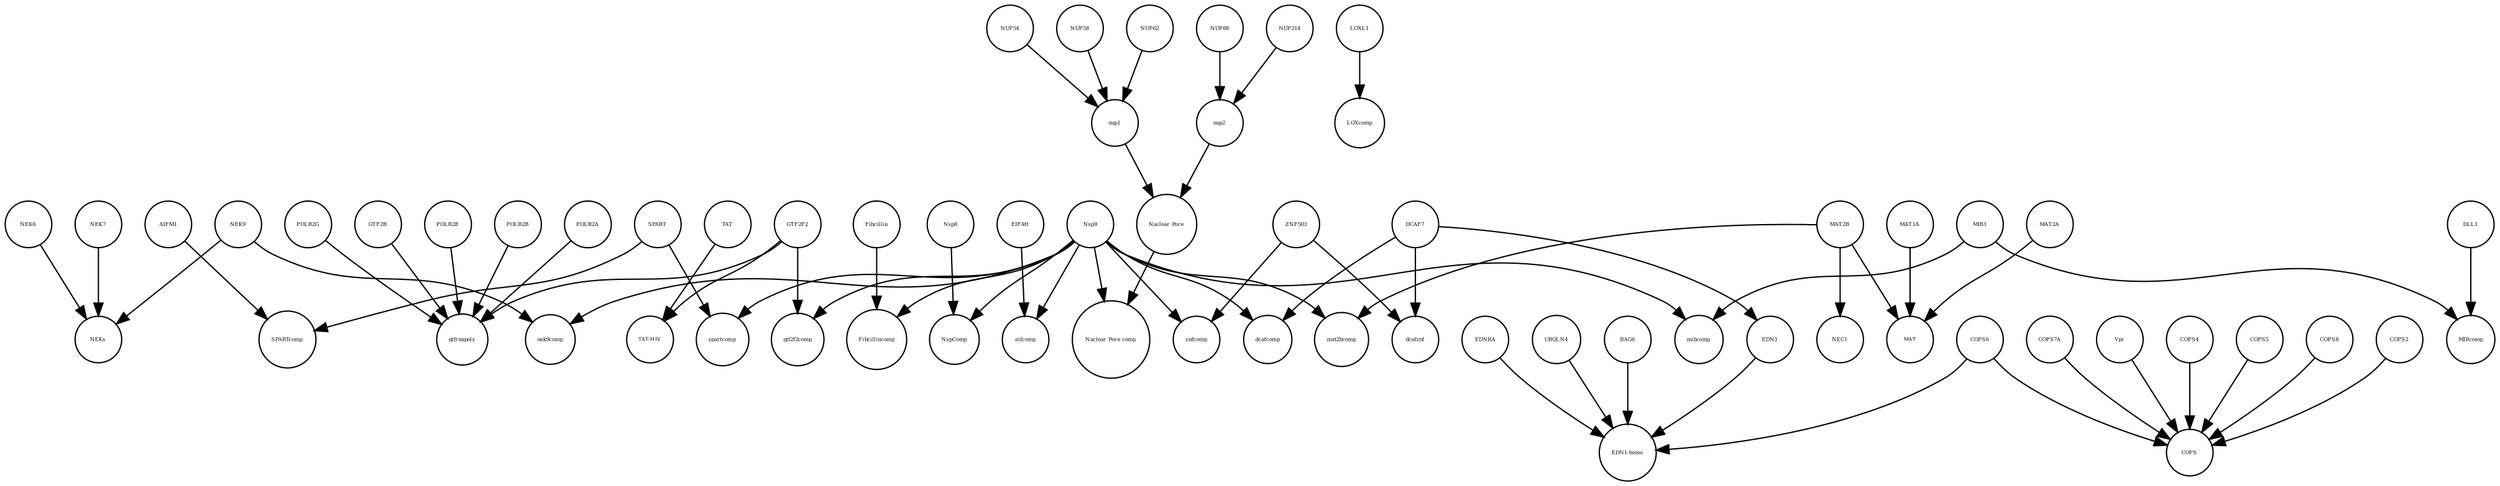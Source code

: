 strict digraph  {
nek9comp [annotation="", bipartite=0, cls=complex, fontsize=4, label=nek9comp, shape=circle];
spartcomp [annotation="", bipartite=0, cls=complex, fontsize=4, label=spartcomp, shape=circle];
gtf2f2comp [annotation="", bipartite=0, cls=complex, fontsize=4, label=gtf2f2comp, shape=circle];
POLR2A [annotation=urn_miriam_uniprot_P30876, bipartite=0, cls=macromolecule, fontsize=4, label=POLR2A, shape=circle];
BAG6 [annotation="", bipartite=0, cls=macromolecule, fontsize=4, label=BAG6, shape=circle];
"Nuclear Pore" [annotation="", bipartite=0, cls=complex, fontsize=4, label="Nuclear Pore", shape=circle];
mat2bcomp [annotation="", bipartite=0, cls=complex, fontsize=4, label=mat2bcomp, shape=circle];
dcafznf [annotation="", bipartite=0, cls=complex, fontsize=4, label=dcafznf, shape=circle];
gtfrnapoly [annotation="", bipartite=0, cls=complex, fontsize=4, label=gtfrnapoly, shape=circle];
"TAT-HIV" [annotation="", bipartite=0, cls=complex, fontsize=4, label="TAT-HIV", shape=circle];
COPS7A [annotation="", bipartite=0, cls=macromolecule, fontsize=4, label=COPS7A, shape=circle];
EDNRA [annotation="", bipartite=0, cls=macromolecule, fontsize=4, label=EDNRA, shape=circle];
"EDN1-homo" [annotation="", bipartite=0, cls=complex, fontsize=4, label="EDN1-homo", shape=circle];
Vpr [annotation="", bipartite=0, cls=macromolecule, fontsize=4, label=Vpr, shape=circle];
znfcomp [annotation="", bipartite=0, cls=complex, fontsize=4, label=znfcomp, shape=circle];
Fibrillincomp [annotation="", bipartite=0, cls=complex, fontsize=4, label=Fibrillincomp, shape=circle];
NEK9 [annotation=urn_miriam_uniprot_Q8TD19, bipartite=0, cls=macromolecule, fontsize=4, label=NEK9, shape=circle];
GTF2B [annotation="", bipartite=0, cls=macromolecule, fontsize=4, label=GTF2B, shape=circle];
AIFM1 [annotation="", bipartite=0, cls=macromolecule, fontsize=4, label=AIFM1, shape=circle];
DLL1 [annotation="", bipartite=0, cls=macromolecule, fontsize=4, label=DLL1, shape=circle];
MAT2B [annotation="urn_miriam_uniprot_Q9NZL9|urn_miriam_pubmed_10644686|urn_miriam_pubmed_23189196|urn_miriam_pubmed_25075345|urn_miriam_pubmed_23425511", bipartite=0, cls=macromolecule, fontsize=4, label=MAT2B, shape=circle];
POLR2G [annotation="", bipartite=0, cls=macromolecule, fontsize=4, label=POLR2G, shape=circle];
ZNF503 [annotation=urn_miriam_uniprot_Q96F45, bipartite=0, cls=macromolecule, fontsize=4, label=ZNF503, shape=circle];
Nsp9 [annotation="urn_miriam_uniprot_P0DTD1|urn_miriam_ncbiprotein_YP_009725305", bipartite=0, cls=macromolecule, fontsize=4, label=Nsp9, shape=circle];
MAT [annotation="", bipartite=0, cls=complex, fontsize=4, label=MAT, shape=circle];
NUP58 [annotation=urn_miriam_uniprot_Q9BVL2, bipartite=0, cls=macromolecule, fontsize=4, label=NUP58, shape=circle];
NUP62 [annotation=urn_miriam_uniprot_P37198, bipartite=0, cls=macromolecule, fontsize=4, label=NUP62, shape=circle];
MIBcomp [annotation="", bipartite=0, cls=complex, fontsize=4, label=MIBcomp, shape=circle];
NUP88 [annotation="urn_miriam_uniprot_Q99567|urn_miriam_pubmed_30543681", bipartite=0, cls=macromolecule, fontsize=4, label=NUP88, shape=circle];
LOXL1 [annotation="", bipartite=0, cls=macromolecule, fontsize=4, label=LOXL1, shape=circle];
POLR2B [annotation="", bipartite=0, cls=macromolecule, fontsize=4, label=POLR2B, shape=circle];
EIF4H [annotation="urn_miriam_uniprot_Q15056|urn_miriam_pubmed_10585411|urn_miriam_pubmed_11418588", bipartite=0, cls=macromolecule, fontsize=4, label=EIF4H, shape=circle];
NEC1 [annotation="", bipartite=0, cls=complex, fontsize=4, label=NEC1, shape=circle];
NspComp [annotation="", bipartite=0, cls=complex, fontsize=4, label=NspComp, shape=circle];
MAT1A [annotation="", bipartite=0, cls=macromolecule, fontsize=4, label=MAT1A, shape=circle];
SPART [annotation=urn_miriam_uniprot_Q8N0X7, bipartite=0, cls=macromolecule, fontsize=4, label=SPART, shape=circle];
POLR2E [annotation="", bipartite=0, cls=macromolecule, fontsize=4, label=POLR2E, shape=circle];
TAT [annotation="", bipartite=0, cls=macromolecule, fontsize=4, label=TAT, shape=circle];
COPS4 [annotation="", bipartite=0, cls=macromolecule, fontsize=4, label=COPS4, shape=circle];
Nsp8 [annotation="urn_miriam_uniprot_P0DTD1|urn_miriam_ncbiprotein_YP_009725304", bipartite=0, cls=macromolecule, fontsize=4, label=Nsp8, shape=circle];
COPS5 [annotation="", bipartite=0, cls=macromolecule, fontsize=4, label=COPS5, shape=circle];
nup1 [annotation="", bipartite=0, cls=complex, fontsize=4, label=nup1, shape=circle];
eifcomp [annotation="", bipartite=0, cls=complex, fontsize=4, label=eifcomp, shape=circle];
dcafcomp [annotation="", bipartite=0, cls=complex, fontsize=4, label=dcafcomp, shape=circle];
Fibrillin [annotation="", bipartite=0, cls=complex, fontsize=4, label=Fibrillin, shape=circle];
NEKs [annotation="", bipartite=0, cls=complex, fontsize=4, label=NEKs, shape=circle];
MAT2A [annotation="", bipartite=0, cls=macromolecule, fontsize=4, label=MAT2A, shape=circle];
COPS6 [annotation="", bipartite=0, cls=macromolecule, fontsize=4, label=COPS6, shape=circle];
mibcomp [annotation="", bipartite=0, cls=complex, fontsize=4, label=mibcomp, shape=circle];
EDN1 [annotation=urn_miriam_uniprot_P05305, bipartite=0, cls=macromolecule, fontsize=4, label=EDN1, shape=circle];
COPS8 [annotation="", bipartite=0, cls=macromolecule, fontsize=4, label=COPS8, shape=circle];
UBQLN4 [annotation="", bipartite=0, cls=macromolecule, fontsize=4, label=UBQLN4, shape=circle];
nup2 [annotation="", bipartite=0, cls=complex, fontsize=4, label=nup2, shape=circle];
GTF2F2 [annotation="urn_miriam_uniprot_P13984|urn_miriam_pubmed_10428810", bipartite=0, cls=macromolecule, fontsize=4, label=GTF2F2, shape=circle];
NEK6 [annotation="", bipartite=0, cls=macromolecule, fontsize=4, label=NEK6, shape=circle];
COPS2 [annotation="", bipartite=0, cls=macromolecule, fontsize=4, label=COPS2, shape=circle];
NUP214 [annotation=urn_miriam_uniprot_P35658, bipartite=0, cls=macromolecule, fontsize=4, label=NUP214, shape=circle];
COPS [annotation="", bipartite=0, cls=complex, fontsize=4, label=COPS, shape=circle];
LOXcomp [annotation="", bipartite=0, cls=complex, fontsize=4, label=LOXcomp, shape=circle];
SPARTcomp [annotation="", bipartite=0, cls=complex, fontsize=4, label=SPARTcomp, shape=circle];
MIB1 [annotation="urn_miriam_uniprot_Q86YT6|urn_miriam_pubmed_24185901", bipartite=0, cls=macromolecule, fontsize=4, label=MIB1, shape=circle];
"Nuclear Pore comp" [annotation="", bipartite=0, cls=complex, fontsize=4, label="Nuclear Pore comp", shape=circle];
NUP54 [annotation=urn_miriam_uniprot_Q7Z3B4, bipartite=0, cls=macromolecule, fontsize=4, label=NUP54, shape=circle];
NEK7 [annotation="", bipartite=0, cls=macromolecule, fontsize=4, label=NEK7, shape=circle];
DCAF7 [annotation="urn_miriam_uniprot_P61962|urn_miriam_pubmed_16887337|urn_miriam_pubmed_16949367", bipartite=0, cls=macromolecule, fontsize=4, label=DCAF7, shape=circle];
POLR2A -> gtfrnapoly  [annotation="", interaction_type=production];
BAG6 -> "EDN1-homo"  [annotation="", interaction_type=production];
"Nuclear Pore" -> "Nuclear Pore comp"  [annotation="", interaction_type=production];
COPS7A -> COPS  [annotation="", interaction_type=production];
EDNRA -> "EDN1-homo"  [annotation="", interaction_type=production];
Vpr -> COPS  [annotation="", interaction_type=production];
NEK9 -> NEKs  [annotation="", interaction_type=production];
NEK9 -> nek9comp  [annotation="", interaction_type=production];
GTF2B -> gtfrnapoly  [annotation="", interaction_type=production];
AIFM1 -> SPARTcomp  [annotation="", interaction_type=production];
DLL1 -> MIBcomp  [annotation="", interaction_type=production];
MAT2B -> mat2bcomp  [annotation="", interaction_type=production];
MAT2B -> NEC1  [annotation="", interaction_type=production];
MAT2B -> MAT  [annotation="", interaction_type=production];
POLR2G -> gtfrnapoly  [annotation="", interaction_type=production];
ZNF503 -> znfcomp  [annotation="", interaction_type=production];
ZNF503 -> dcafznf  [annotation="", interaction_type=production];
Nsp9 -> Fibrillincomp  [annotation="", interaction_type=production];
Nsp9 -> "Nuclear Pore comp"  [annotation="", interaction_type=production];
Nsp9 -> gtf2f2comp  [annotation="", interaction_type=production];
Nsp9 -> NspComp  [annotation="", interaction_type=production];
Nsp9 -> mat2bcomp  [annotation="", interaction_type=production];
Nsp9 -> eifcomp  [annotation="", interaction_type=production];
Nsp9 -> mibcomp  [annotation="", interaction_type=production];
Nsp9 -> spartcomp  [annotation="", interaction_type=production];
Nsp9 -> nek9comp  [annotation="", interaction_type=production];
Nsp9 -> znfcomp  [annotation="", interaction_type=production];
Nsp9 -> dcafcomp  [annotation="", interaction_type=production];
NUP58 -> nup1  [annotation="", interaction_type=production];
NUP62 -> nup1  [annotation="", interaction_type=production];
NUP88 -> nup2  [annotation="", interaction_type=production];
LOXL1 -> LOXcomp  [annotation="", interaction_type=production];
POLR2B -> gtfrnapoly  [annotation="", interaction_type=production];
EIF4H -> eifcomp  [annotation="", interaction_type=production];
MAT1A -> MAT  [annotation="", interaction_type=production];
SPART -> SPARTcomp  [annotation="", interaction_type=production];
SPART -> spartcomp  [annotation="", interaction_type=production];
POLR2E -> gtfrnapoly  [annotation="", interaction_type=production];
TAT -> "TAT-HIV"  [annotation="", interaction_type=production];
COPS4 -> COPS  [annotation="", interaction_type=production];
Nsp8 -> NspComp  [annotation="", interaction_type=production];
COPS5 -> COPS  [annotation="", interaction_type=production];
nup1 -> "Nuclear Pore"  [annotation="", interaction_type=production];
Fibrillin -> Fibrillincomp  [annotation="", interaction_type=production];
MAT2A -> MAT  [annotation="", interaction_type=production];
COPS6 -> "EDN1-homo"  [annotation="", interaction_type=production];
COPS6 -> COPS  [annotation="", interaction_type=production];
EDN1 -> "EDN1-homo"  [annotation="", interaction_type=production];
COPS8 -> COPS  [annotation="", interaction_type=production];
UBQLN4 -> "EDN1-homo"  [annotation="", interaction_type=production];
nup2 -> "Nuclear Pore"  [annotation="", interaction_type=production];
GTF2F2 -> gtfrnapoly  [annotation="", interaction_type=production];
GTF2F2 -> "TAT-HIV"  [annotation="", interaction_type=production];
GTF2F2 -> gtf2f2comp  [annotation="", interaction_type=production];
NEK6 -> NEKs  [annotation="", interaction_type=production];
COPS2 -> COPS  [annotation="", interaction_type=production];
NUP214 -> nup2  [annotation="", interaction_type=production];
MIB1 -> MIBcomp  [annotation="", interaction_type=production];
MIB1 -> mibcomp  [annotation="", interaction_type=production];
NUP54 -> nup1  [annotation="", interaction_type=production];
NEK7 -> NEKs  [annotation="", interaction_type=production];
DCAF7 -> EDN1  [annotation=urn_miriam_pubmed_27880803, interaction_type=catalysis];
DCAF7 -> dcafcomp  [annotation="", interaction_type=production];
DCAF7 -> dcafznf  [annotation="", interaction_type=production];
}
